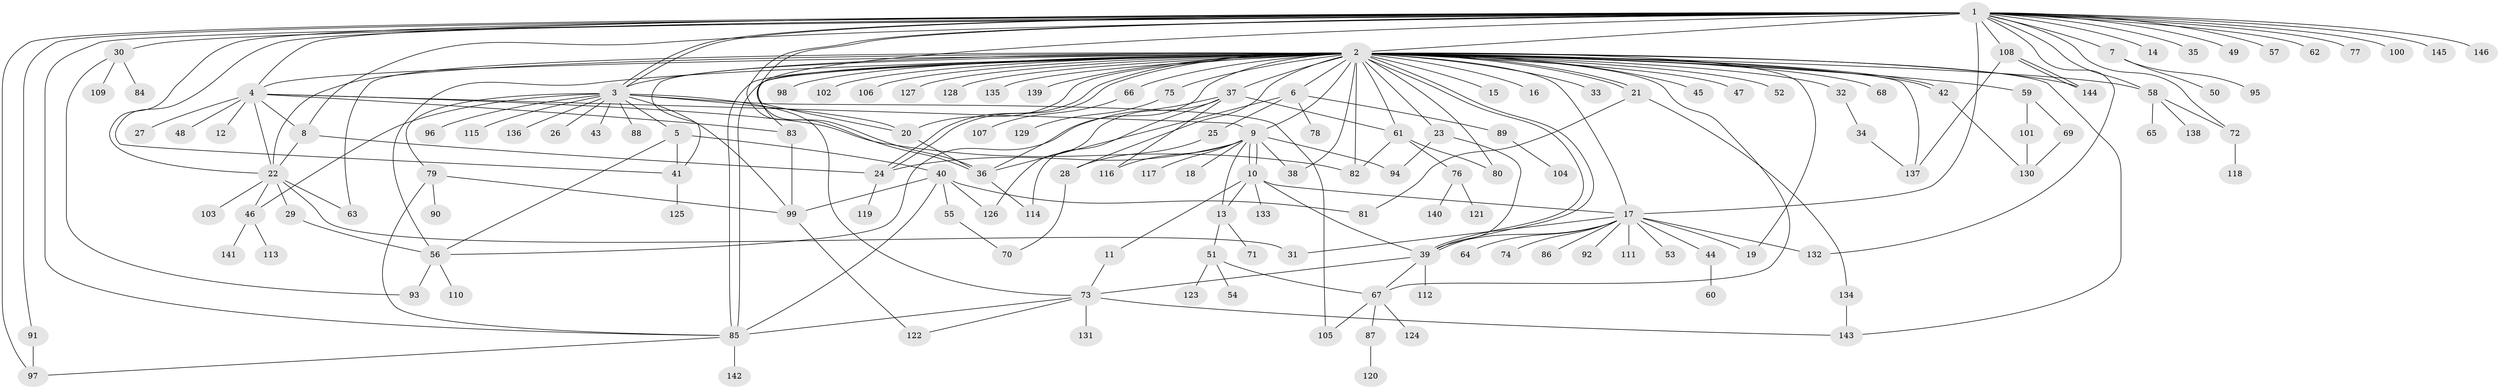 // Generated by graph-tools (version 1.1) at 2025/11/02/27/25 16:11:10]
// undirected, 146 vertices, 222 edges
graph export_dot {
graph [start="1"]
  node [color=gray90,style=filled];
  1;
  2;
  3;
  4;
  5;
  6;
  7;
  8;
  9;
  10;
  11;
  12;
  13;
  14;
  15;
  16;
  17;
  18;
  19;
  20;
  21;
  22;
  23;
  24;
  25;
  26;
  27;
  28;
  29;
  30;
  31;
  32;
  33;
  34;
  35;
  36;
  37;
  38;
  39;
  40;
  41;
  42;
  43;
  44;
  45;
  46;
  47;
  48;
  49;
  50;
  51;
  52;
  53;
  54;
  55;
  56;
  57;
  58;
  59;
  60;
  61;
  62;
  63;
  64;
  65;
  66;
  67;
  68;
  69;
  70;
  71;
  72;
  73;
  74;
  75;
  76;
  77;
  78;
  79;
  80;
  81;
  82;
  83;
  84;
  85;
  86;
  87;
  88;
  89;
  90;
  91;
  92;
  93;
  94;
  95;
  96;
  97;
  98;
  99;
  100;
  101;
  102;
  103;
  104;
  105;
  106;
  107;
  108;
  109;
  110;
  111;
  112;
  113;
  114;
  115;
  116;
  117;
  118;
  119;
  120;
  121;
  122;
  123;
  124;
  125;
  126;
  127;
  128;
  129;
  130;
  131;
  132;
  133;
  134;
  135;
  136;
  137;
  138;
  139;
  140;
  141;
  142;
  143;
  144;
  145;
  146;
  1 -- 2;
  1 -- 3;
  1 -- 3;
  1 -- 4;
  1 -- 7;
  1 -- 8;
  1 -- 14;
  1 -- 17;
  1 -- 20;
  1 -- 22;
  1 -- 30;
  1 -- 35;
  1 -- 36;
  1 -- 36;
  1 -- 41;
  1 -- 49;
  1 -- 57;
  1 -- 58;
  1 -- 62;
  1 -- 72;
  1 -- 77;
  1 -- 85;
  1 -- 91;
  1 -- 97;
  1 -- 100;
  1 -- 108;
  1 -- 132;
  1 -- 145;
  1 -- 146;
  2 -- 3;
  2 -- 4;
  2 -- 6;
  2 -- 9;
  2 -- 15;
  2 -- 16;
  2 -- 17;
  2 -- 19;
  2 -- 20;
  2 -- 21;
  2 -- 21;
  2 -- 22;
  2 -- 23;
  2 -- 24;
  2 -- 24;
  2 -- 28;
  2 -- 32;
  2 -- 33;
  2 -- 36;
  2 -- 37;
  2 -- 38;
  2 -- 39;
  2 -- 39;
  2 -- 41;
  2 -- 42;
  2 -- 42;
  2 -- 45;
  2 -- 47;
  2 -- 52;
  2 -- 56;
  2 -- 58;
  2 -- 59;
  2 -- 61;
  2 -- 63;
  2 -- 66;
  2 -- 67;
  2 -- 68;
  2 -- 75;
  2 -- 80;
  2 -- 82;
  2 -- 83;
  2 -- 85;
  2 -- 85;
  2 -- 98;
  2 -- 102;
  2 -- 106;
  2 -- 127;
  2 -- 128;
  2 -- 135;
  2 -- 137;
  2 -- 139;
  2 -- 143;
  2 -- 144;
  3 -- 5;
  3 -- 20;
  3 -- 26;
  3 -- 43;
  3 -- 46;
  3 -- 73;
  3 -- 79;
  3 -- 88;
  3 -- 96;
  3 -- 99;
  3 -- 105;
  3 -- 115;
  3 -- 136;
  4 -- 8;
  4 -- 9;
  4 -- 12;
  4 -- 22;
  4 -- 27;
  4 -- 48;
  4 -- 82;
  4 -- 83;
  5 -- 40;
  5 -- 41;
  5 -- 56;
  6 -- 25;
  6 -- 36;
  6 -- 78;
  6 -- 89;
  7 -- 50;
  7 -- 95;
  8 -- 22;
  8 -- 24;
  9 -- 10;
  9 -- 10;
  9 -- 13;
  9 -- 18;
  9 -- 24;
  9 -- 38;
  9 -- 94;
  9 -- 116;
  9 -- 117;
  10 -- 11;
  10 -- 13;
  10 -- 17;
  10 -- 39;
  10 -- 133;
  11 -- 73;
  13 -- 51;
  13 -- 71;
  17 -- 19;
  17 -- 31;
  17 -- 39;
  17 -- 44;
  17 -- 53;
  17 -- 64;
  17 -- 74;
  17 -- 86;
  17 -- 92;
  17 -- 111;
  17 -- 132;
  20 -- 36;
  21 -- 81;
  21 -- 134;
  22 -- 29;
  22 -- 31;
  22 -- 46;
  22 -- 63;
  22 -- 103;
  23 -- 39;
  23 -- 94;
  24 -- 119;
  25 -- 28;
  28 -- 70;
  29 -- 56;
  30 -- 84;
  30 -- 93;
  30 -- 109;
  32 -- 34;
  34 -- 137;
  36 -- 114;
  37 -- 56;
  37 -- 61;
  37 -- 114;
  37 -- 116;
  37 -- 126;
  39 -- 67;
  39 -- 73;
  39 -- 112;
  40 -- 55;
  40 -- 81;
  40 -- 85;
  40 -- 99;
  40 -- 126;
  41 -- 125;
  42 -- 130;
  44 -- 60;
  46 -- 113;
  46 -- 141;
  51 -- 54;
  51 -- 67;
  51 -- 123;
  55 -- 70;
  56 -- 93;
  56 -- 110;
  58 -- 65;
  58 -- 72;
  58 -- 138;
  59 -- 69;
  59 -- 101;
  61 -- 76;
  61 -- 80;
  61 -- 82;
  66 -- 107;
  67 -- 87;
  67 -- 105;
  67 -- 124;
  69 -- 130;
  72 -- 118;
  73 -- 85;
  73 -- 122;
  73 -- 131;
  73 -- 143;
  75 -- 129;
  76 -- 121;
  76 -- 140;
  79 -- 85;
  79 -- 90;
  79 -- 99;
  83 -- 99;
  85 -- 97;
  85 -- 142;
  87 -- 120;
  89 -- 104;
  91 -- 97;
  99 -- 122;
  101 -- 130;
  108 -- 137;
  108 -- 144;
  108 -- 144;
  134 -- 143;
}
